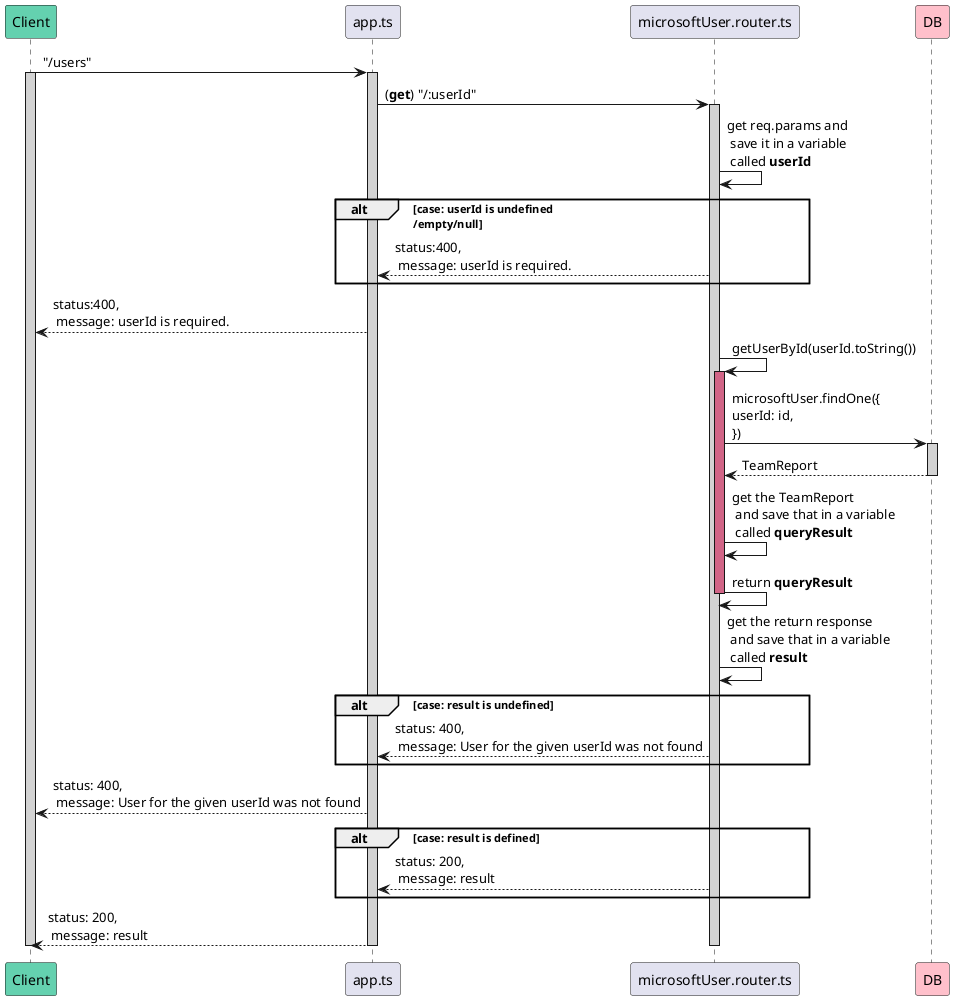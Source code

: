 @startuml get user by userId
participant Client #64D1AF
participant app.ts
participant microsoftUser.router.ts
participant DB #FFC0CB

Client -> app.ts : "/users"
activate Client #D3D3D3
    activate app.ts #D3D3D3
        app.ts -> microsoftUser.router.ts : (**get**) "/:userId"
        activate microsoftUser.router.ts #D3D3D3
            microsoftUser.router.ts -> microsoftUser.router.ts : get req.params and\n save it in a variable\n called **userId**
            alt case: userId is undefined\n/empty/null
                app.ts <--  microsoftUser.router.ts : status:400,\n message: userId is required.
            end
            Client <-- app.ts: status:400,\n message: userId is required.
            microsoftUser.router.ts -> microsoftUser.router.ts : getUserById(userId.toString())
            activate microsoftUser.router.ts #D16587
                microsoftUser.router.ts -> DB : microsoftUser.findOne({\nuserId: id,\n})
                activate DB #D3D3D3
                    microsoftUser.router.ts <-- DB : TeamReport
                deactivate DB
                microsoftUser.router.ts -> microsoftUser.router.ts : get the TeamReport\n and save that in a variable\n called **queryResult**
                microsoftUser.router.ts -> microsoftUser.router.ts : return **queryResult**
            deactivate microsoftUser.router.ts
            microsoftUser.router.ts -> microsoftUser.router.ts : get the return response\n and save that in a variable\n called **result**
            alt case: **result** is undefined
                app.ts <-- microsoftUser.router.ts : status: 400,\n message: User for the given userId was not found
            end
            Client <-- app.ts : status: 400,\n message: User for the given userId was not found
            alt case: **result** is defined
                app.ts <-- microsoftUser.router.ts : status: 200,\n message: result
            end
           Client <-- app.ts: status: 200,\n message: result
        deactivate microsoftUser.router.ts
    deactivate app.ts
deactivate Client
@enduml